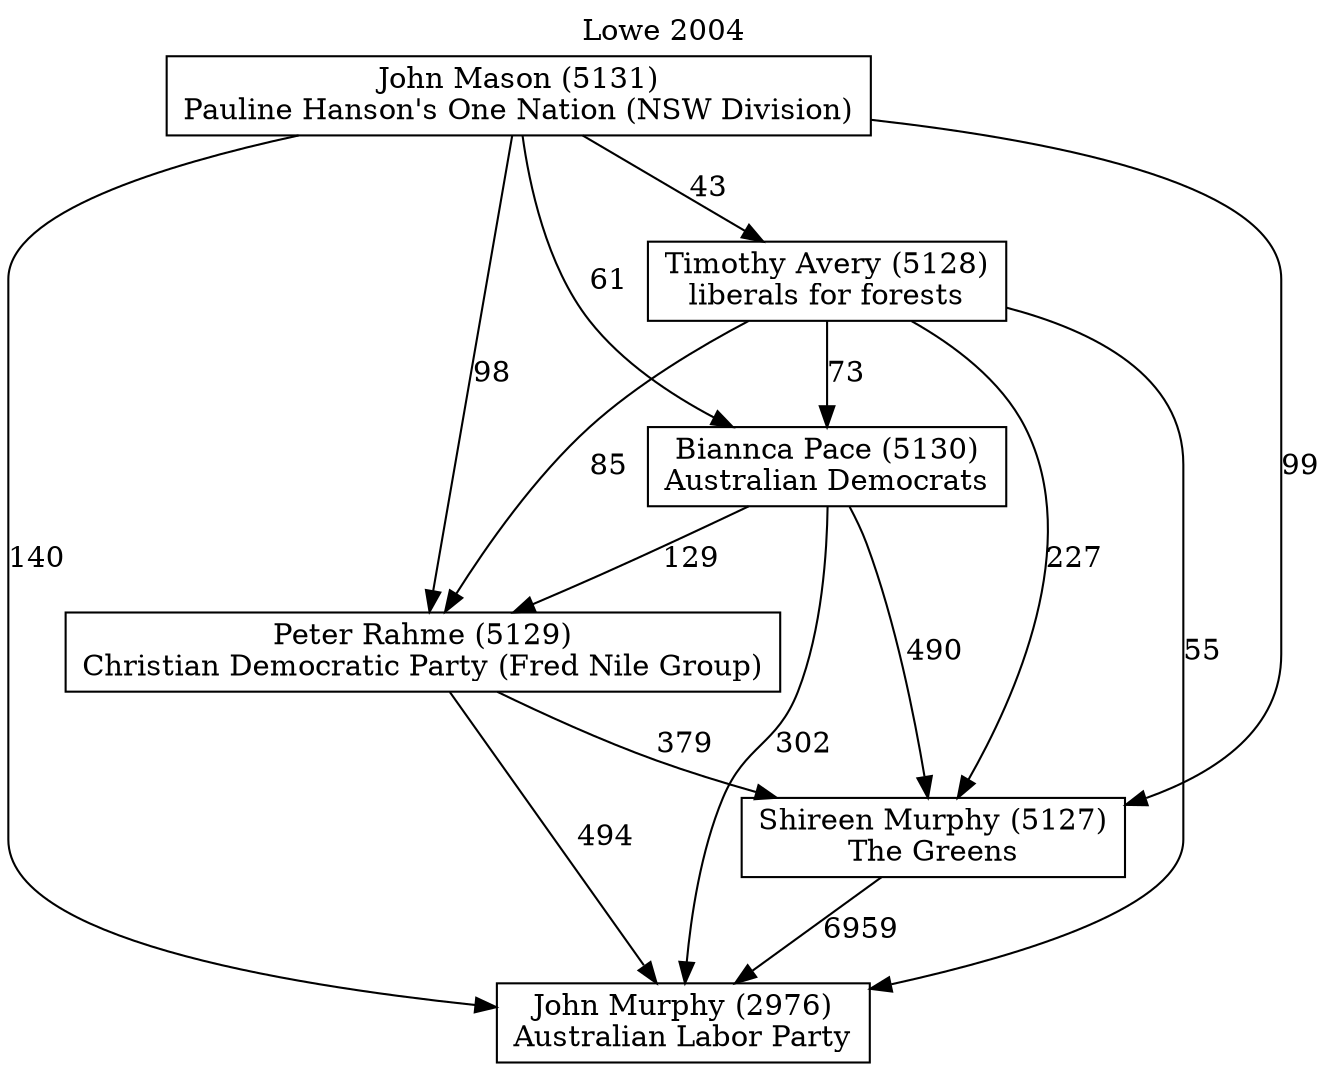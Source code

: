 // House preference flow
digraph "John Murphy (2976)_Lowe_2004" {
	graph [label="Lowe 2004" labelloc=t mclimit=10]
	node [shape=box]
	"John Murphy (2976)" [label="John Murphy (2976)
Australian Labor Party"]
	"Shireen Murphy (5127)" [label="Shireen Murphy (5127)
The Greens"]
	"Peter Rahme (5129)" [label="Peter Rahme (5129)
Christian Democratic Party (Fred Nile Group)"]
	"Biannca Pace (5130)" [label="Biannca Pace (5130)
Australian Democrats"]
	"Timothy Avery (5128)" [label="Timothy Avery (5128)
liberals for forests"]
	"John Mason (5131)" [label="John Mason (5131)
Pauline Hanson's One Nation (NSW Division)"]
	"Shireen Murphy (5127)" -> "John Murphy (2976)" [label=6959]
	"Peter Rahme (5129)" -> "Shireen Murphy (5127)" [label=379]
	"Biannca Pace (5130)" -> "Peter Rahme (5129)" [label=129]
	"Timothy Avery (5128)" -> "Biannca Pace (5130)" [label=73]
	"John Mason (5131)" -> "Timothy Avery (5128)" [label=43]
	"Peter Rahme (5129)" -> "John Murphy (2976)" [label=494]
	"Biannca Pace (5130)" -> "John Murphy (2976)" [label=302]
	"Timothy Avery (5128)" -> "John Murphy (2976)" [label=55]
	"John Mason (5131)" -> "John Murphy (2976)" [label=140]
	"John Mason (5131)" -> "Biannca Pace (5130)" [label=61]
	"Timothy Avery (5128)" -> "Peter Rahme (5129)" [label=85]
	"John Mason (5131)" -> "Peter Rahme (5129)" [label=98]
	"Biannca Pace (5130)" -> "Shireen Murphy (5127)" [label=490]
	"Timothy Avery (5128)" -> "Shireen Murphy (5127)" [label=227]
	"John Mason (5131)" -> "Shireen Murphy (5127)" [label=99]
}
